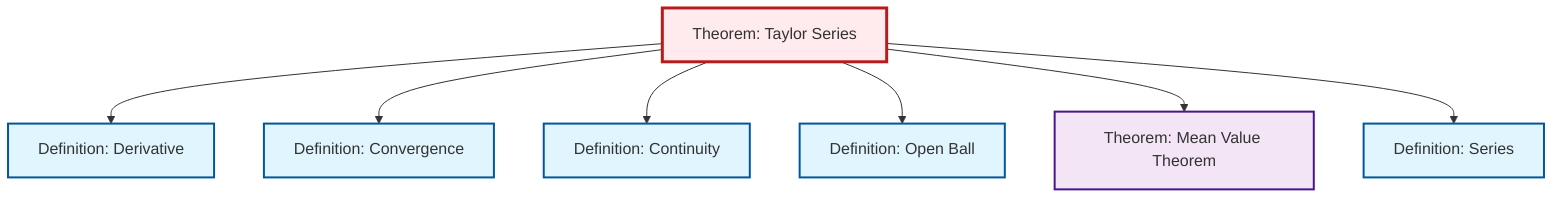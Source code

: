 graph TD
    classDef definition fill:#e1f5fe,stroke:#01579b,stroke-width:2px
    classDef theorem fill:#f3e5f5,stroke:#4a148c,stroke-width:2px
    classDef axiom fill:#fff3e0,stroke:#e65100,stroke-width:2px
    classDef example fill:#e8f5e9,stroke:#1b5e20,stroke-width:2px
    classDef current fill:#ffebee,stroke:#b71c1c,stroke-width:3px
    def-open-ball["Definition: Open Ball"]:::definition
    def-continuity["Definition: Continuity"]:::definition
    thm-taylor-series["Theorem: Taylor Series"]:::theorem
    thm-mean-value["Theorem: Mean Value Theorem"]:::theorem
    def-series["Definition: Series"]:::definition
    def-convergence["Definition: Convergence"]:::definition
    def-derivative["Definition: Derivative"]:::definition
    thm-taylor-series --> def-derivative
    thm-taylor-series --> def-convergence
    thm-taylor-series --> def-continuity
    thm-taylor-series --> def-open-ball
    thm-taylor-series --> thm-mean-value
    thm-taylor-series --> def-series
    class thm-taylor-series current